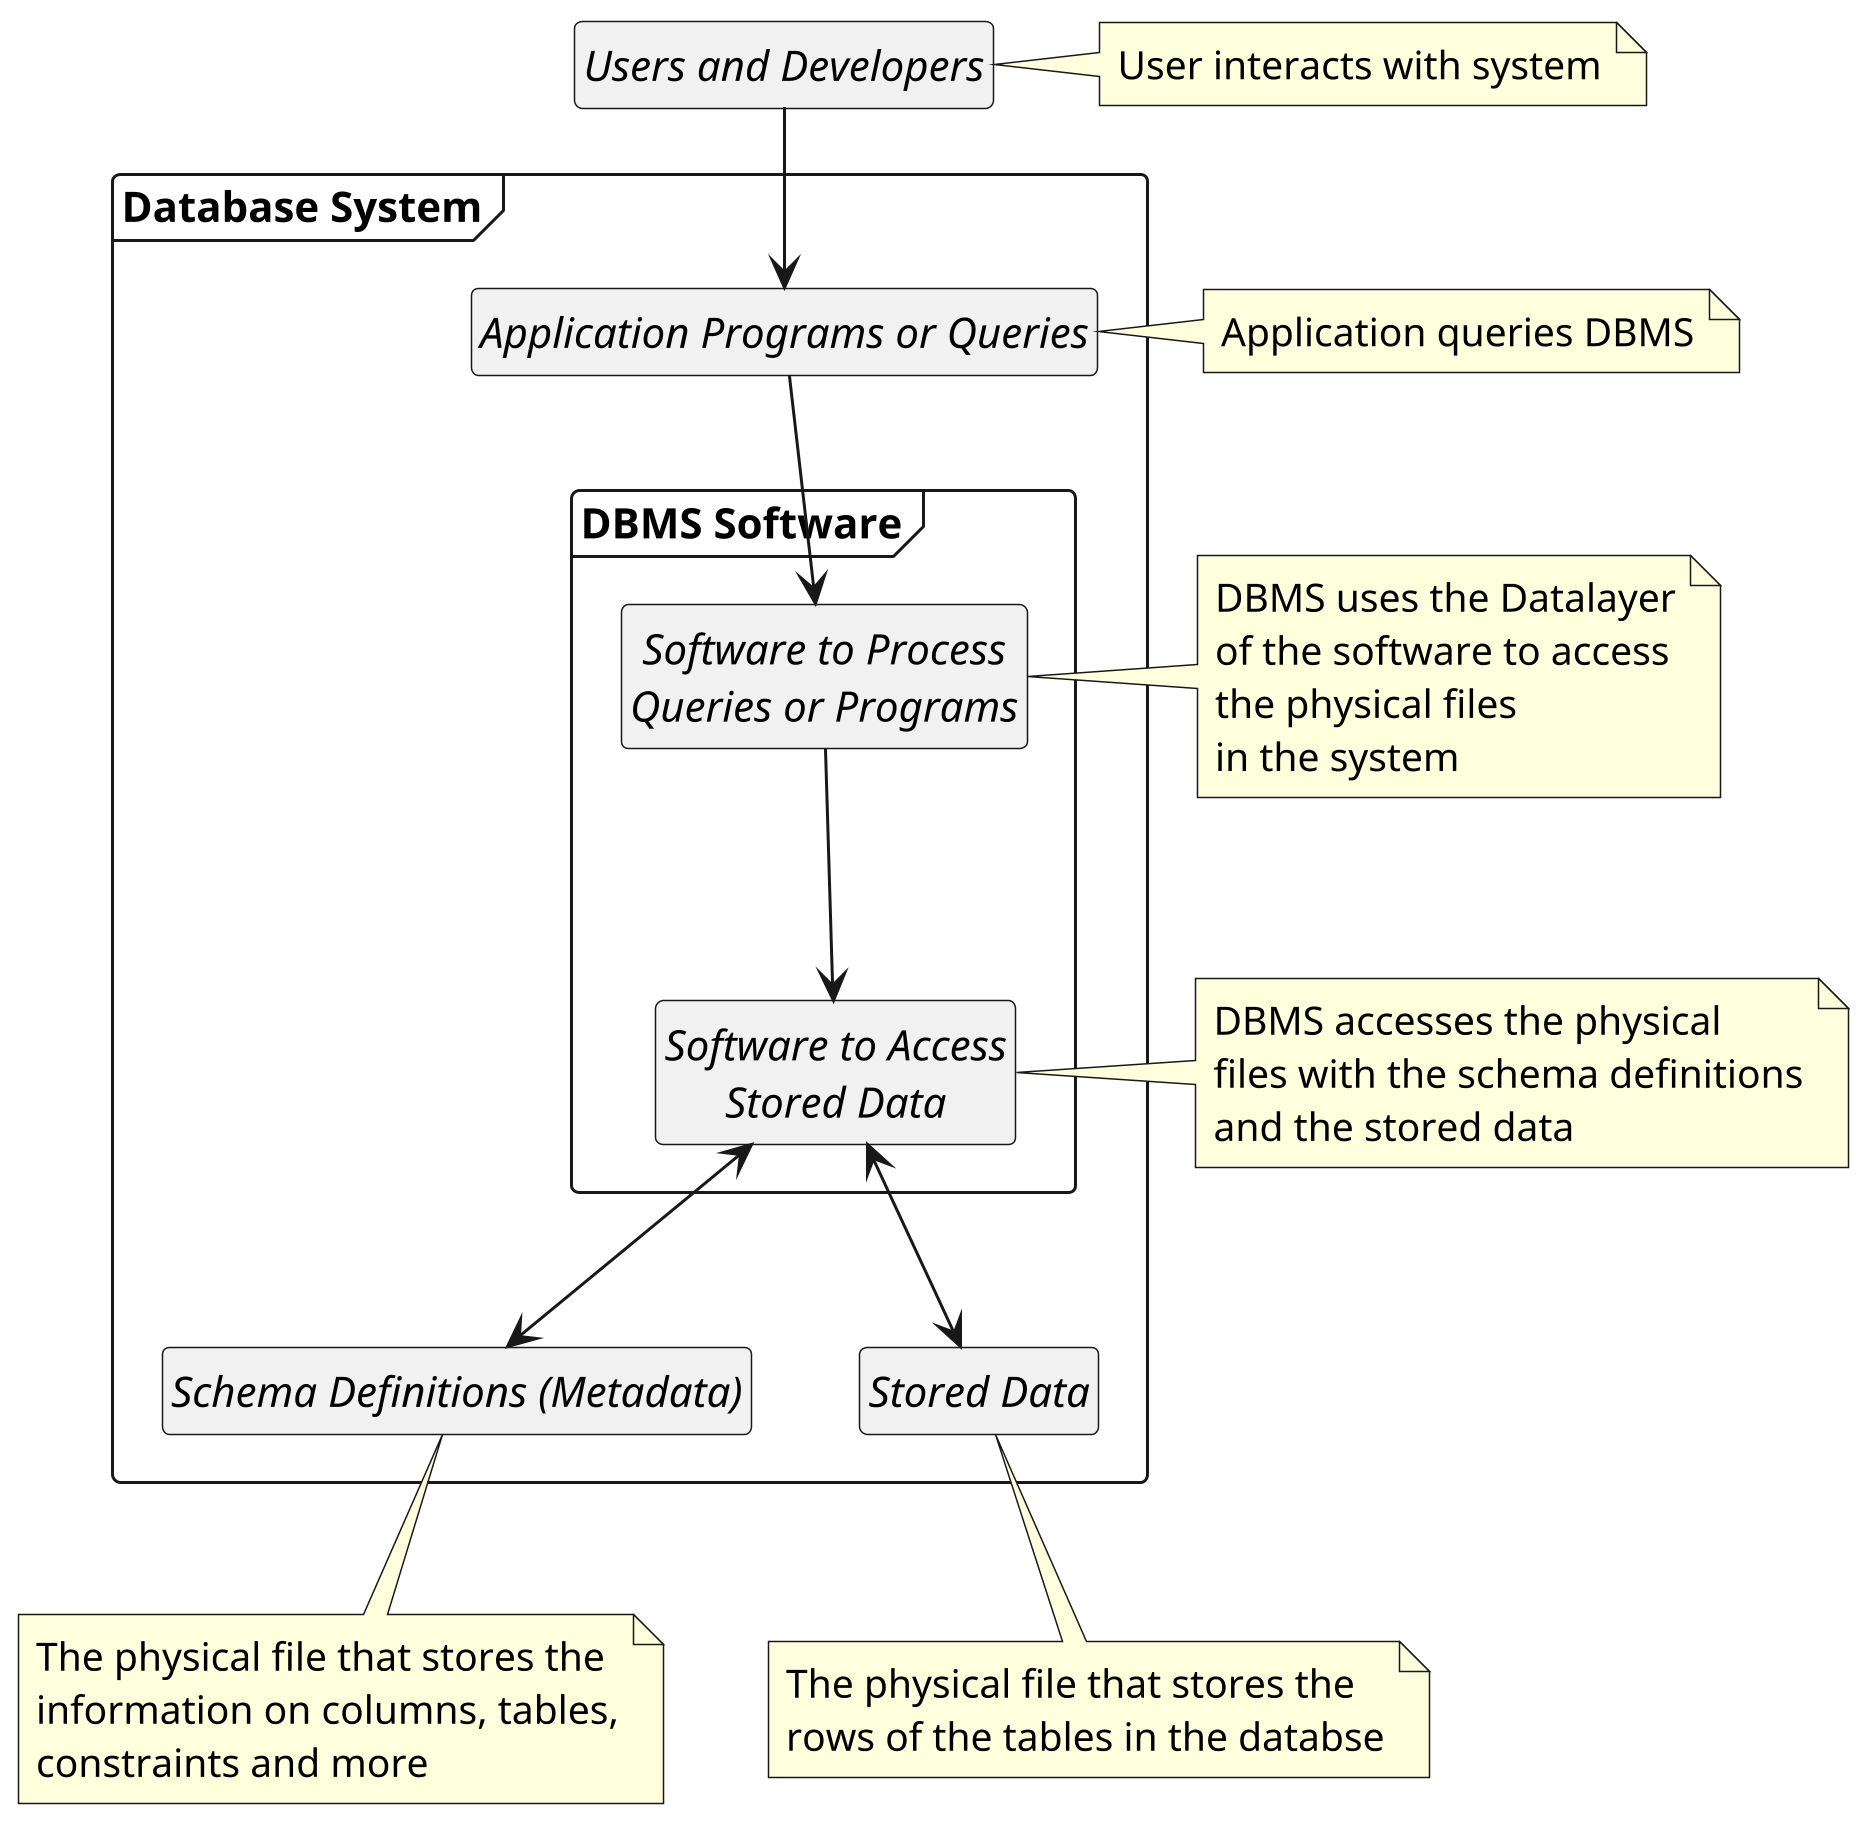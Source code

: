 @startuml
'### Parameters ###
scale 3
hide empty methods
hide empty fields
hide circle

'### Objects ###
abstract "Users and Developers" as Users
package "Database System" <<Frame>> {
    abstract "Application Programs or Queries" as Queries
    
    package "DBMS Software" <<Frame>>{
        abstract "Software to Process\nQueries or Programs" as Process
        abstract "Software to Access\nStored Data" as AccessStoredData
    }

    abstract "Schema Definitions (Metadata)" as Schema
    abstract "Stored Data" as Data
}

'### Relationsips ###
Users --> Queries
Queries --> Process
Process --> AccessStoredData
AccessStoredData <--> Data
AccessStoredData <--> Schema

'### Notes ###
note right of Users :User interacts with system
note right of Queries : Application queries DBMS
note right of Process : DBMS uses the Datalayer\nof the software to access\nthe physical files\nin the system
note right of AccessStoredData : DBMS accesses the physical\nfiles with the schema definitions\nand the stored data
note bottom of Data : The physical file that stores the\nrows of the tables in the databse
note bottom of Schema : The physical file that stores the\ninformation on columns, tables,\nconstraints and more

@enduml